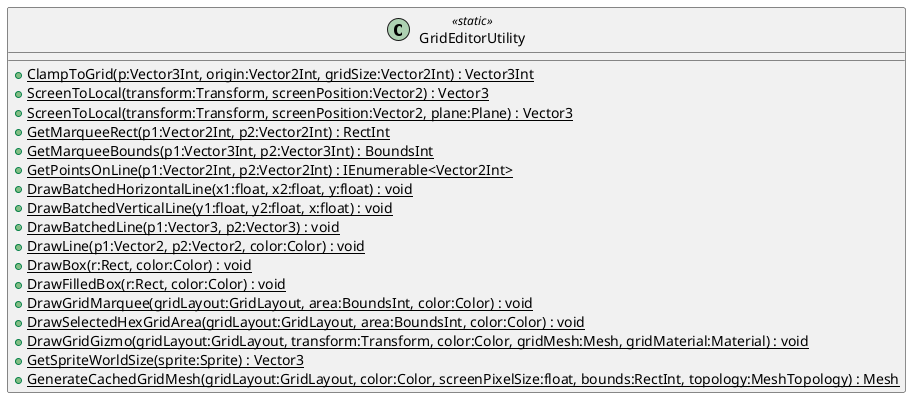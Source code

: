 @startuml
class GridEditorUtility <<static>> {
    + {static} ClampToGrid(p:Vector3Int, origin:Vector2Int, gridSize:Vector2Int) : Vector3Int
    + {static} ScreenToLocal(transform:Transform, screenPosition:Vector2) : Vector3
    + {static} ScreenToLocal(transform:Transform, screenPosition:Vector2, plane:Plane) : Vector3
    + {static} GetMarqueeRect(p1:Vector2Int, p2:Vector2Int) : RectInt
    + {static} GetMarqueeBounds(p1:Vector3Int, p2:Vector3Int) : BoundsInt
    + {static} GetPointsOnLine(p1:Vector2Int, p2:Vector2Int) : IEnumerable<Vector2Int>
    + {static} DrawBatchedHorizontalLine(x1:float, x2:float, y:float) : void
    + {static} DrawBatchedVerticalLine(y1:float, y2:float, x:float) : void
    + {static} DrawBatchedLine(p1:Vector3, p2:Vector3) : void
    + {static} DrawLine(p1:Vector2, p2:Vector2, color:Color) : void
    + {static} DrawBox(r:Rect, color:Color) : void
    + {static} DrawFilledBox(r:Rect, color:Color) : void
    + {static} DrawGridMarquee(gridLayout:GridLayout, area:BoundsInt, color:Color) : void
    + {static} DrawSelectedHexGridArea(gridLayout:GridLayout, area:BoundsInt, color:Color) : void
    + {static} DrawGridGizmo(gridLayout:GridLayout, transform:Transform, color:Color, gridMesh:Mesh, gridMaterial:Material) : void
    + {static} GetSpriteWorldSize(sprite:Sprite) : Vector3
    + {static} GenerateCachedGridMesh(gridLayout:GridLayout, color:Color, screenPixelSize:float, bounds:RectInt, topology:MeshTopology) : Mesh
}
@enduml

